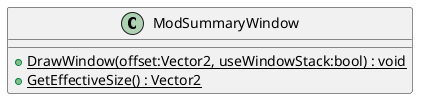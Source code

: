 @startuml
class ModSummaryWindow {
    + {static} DrawWindow(offset:Vector2, useWindowStack:bool) : void
    + {static} GetEffectiveSize() : Vector2
}
@enduml
